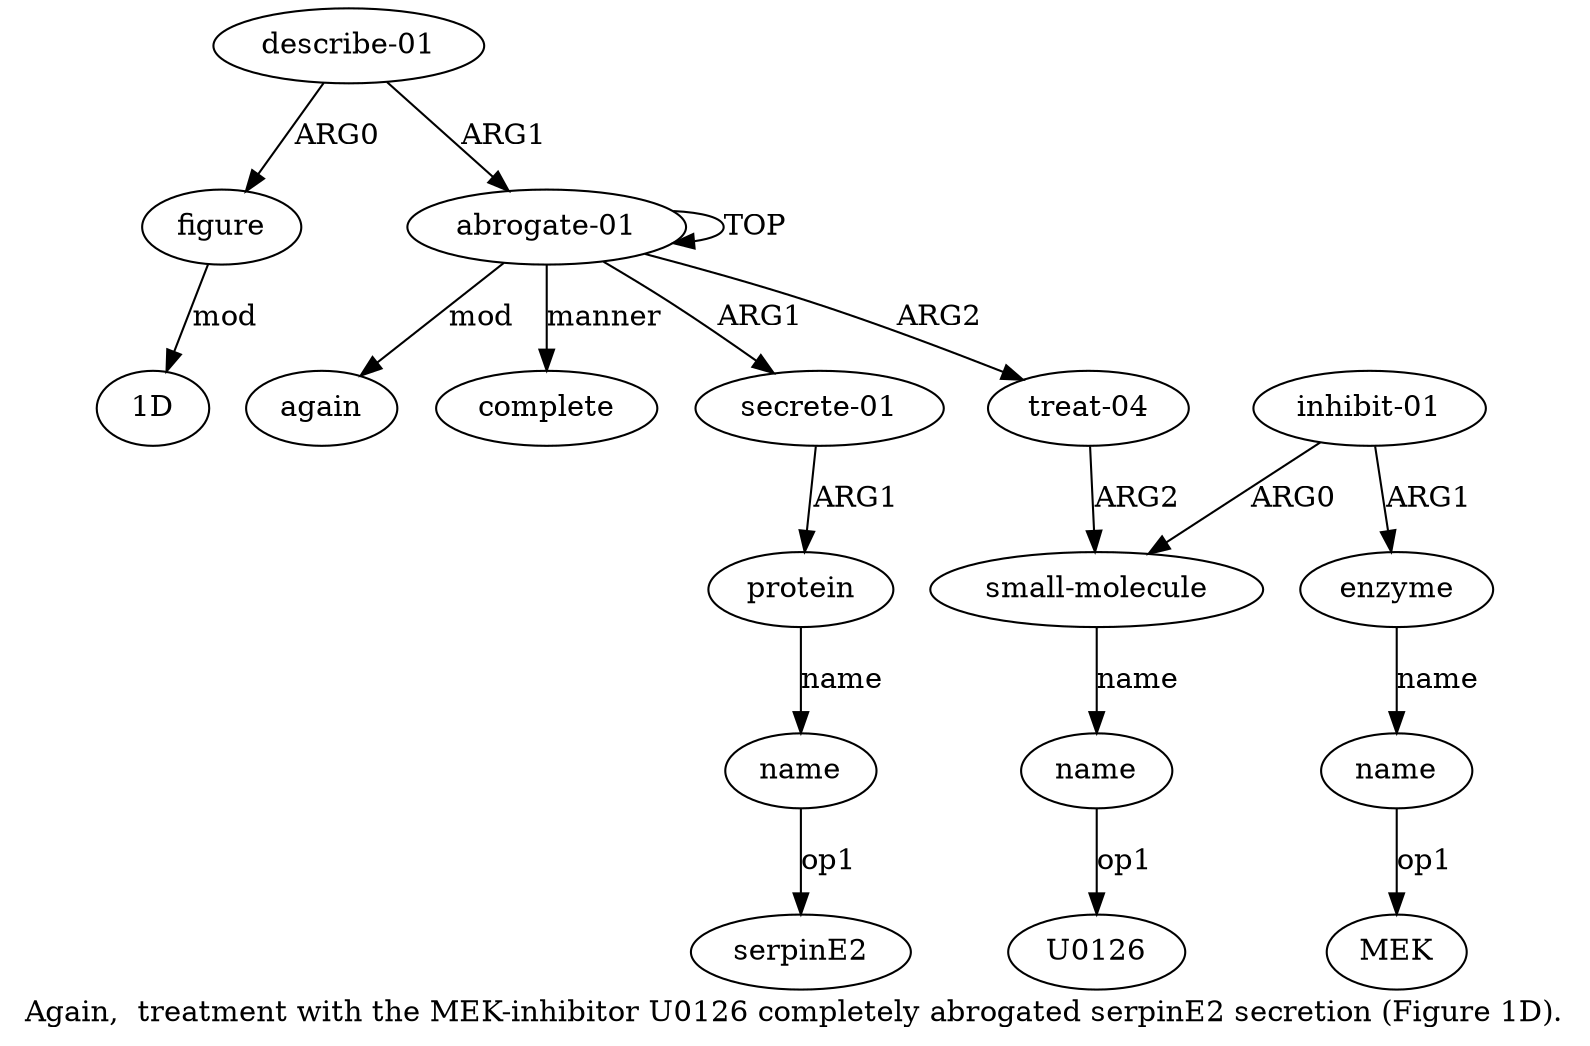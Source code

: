 digraph  {
	graph [label="Again,  treatment with the MEK-inhibitor U0126 completely abrogated serpinE2 secretion (Figure 1D)."];
	node [label="\N"];
	a11	 [color=black,
		gold_ind=11,
		gold_label="describe-01",
		label="describe-01",
		test_ind=11,
		test_label="describe-01"];
	a12	 [color=black,
		gold_ind=12,
		gold_label=figure,
		label=figure,
		test_ind=12,
		test_label=figure];
	a11 -> a12 [key=0,
	color=black,
	gold_label=ARG0,
	label=ARG0,
	test_label=ARG0];
a0 [color=black,
	gold_ind=0,
	gold_label="abrogate-01",
	label="abrogate-01",
	test_ind=0,
	test_label="abrogate-01"];
a11 -> a0 [key=0,
color=black,
gold_label=ARG1,
label=ARG1,
test_label=ARG1];
a10 [color=black,
gold_ind=10,
gold_label=again,
label=again,
test_ind=10,
test_label=again];
a13 [color=black,
gold_ind=13,
gold_label=complete,
label=complete,
test_ind=13,
test_label=complete];
"a12 1D" [color=black,
gold_ind=-1,
gold_label="1D",
label="1D",
test_ind=-1,
test_label="1D"];
a12 -> "a12 1D" [key=0,
color=black,
gold_label=mod,
label=mod,
test_label=mod];
"a3 serpinE2" [color=black,
gold_ind=-1,
gold_label=serpinE2,
label=serpinE2,
test_ind=-1,
test_label=serpinE2];
a1 [color=black,
gold_ind=1,
gold_label="secrete-01",
label="secrete-01",
test_ind=1,
test_label="secrete-01"];
a2 [color=black,
gold_ind=2,
gold_label=protein,
label=protein,
test_ind=2,
test_label=protein];
a1 -> a2 [key=0,
color=black,
gold_label=ARG1,
label=ARG1,
test_label=ARG1];
a0 -> a10 [key=0,
color=black,
gold_label=mod,
label=mod,
test_label=mod];
a0 -> a13 [key=0,
color=black,
gold_label=manner,
label=manner,
test_label=manner];
a0 -> a1 [key=0,
color=black,
gold_label=ARG1,
label=ARG1,
test_label=ARG1];
a0 -> a0 [key=0,
color=black,
gold_label=TOP,
label=TOP,
test_label=TOP];
a4 [color=black,
gold_ind=4,
gold_label="treat-04",
label="treat-04",
test_ind=4,
test_label="treat-04"];
a0 -> a4 [key=0,
color=black,
gold_label=ARG2,
label=ARG2,
test_label=ARG2];
a3 [color=black,
gold_ind=3,
gold_label=name,
label=name,
test_ind=3,
test_label=name];
a3 -> "a3 serpinE2" [key=0,
color=black,
gold_label=op1,
label=op1,
test_label=op1];
a2 -> a3 [key=0,
color=black,
gold_label=name,
label=name,
test_label=name];
a5 [color=black,
gold_ind=5,
gold_label="small-molecule",
label="small-molecule",
test_ind=5,
test_label="small-molecule"];
a6 [color=black,
gold_ind=6,
gold_label=name,
label=name,
test_ind=6,
test_label=name];
a5 -> a6 [key=0,
color=black,
gold_label=name,
label=name,
test_label=name];
a4 -> a5 [key=0,
color=black,
gold_label=ARG2,
label=ARG2,
test_label=ARG2];
a7 [color=black,
gold_ind=7,
gold_label="inhibit-01",
label="inhibit-01",
test_ind=7,
test_label="inhibit-01"];
a7 -> a5 [key=0,
color=black,
gold_label=ARG0,
label=ARG0,
test_label=ARG0];
a8 [color=black,
gold_ind=8,
gold_label=enzyme,
label=enzyme,
test_ind=8,
test_label=enzyme];
a7 -> a8 [key=0,
color=black,
gold_label=ARG1,
label=ARG1,
test_label=ARG1];
"a6 U0126" [color=black,
gold_ind=-1,
gold_label=U0126,
label=U0126,
test_ind=-1,
test_label=U0126];
a6 -> "a6 U0126" [key=0,
color=black,
gold_label=op1,
label=op1,
test_label=op1];
a9 [color=black,
gold_ind=9,
gold_label=name,
label=name,
test_ind=9,
test_label=name];
"a9 MEK" [color=black,
gold_ind=-1,
gold_label=MEK,
label=MEK,
test_ind=-1,
test_label=MEK];
a9 -> "a9 MEK" [key=0,
color=black,
gold_label=op1,
label=op1,
test_label=op1];
a8 -> a9 [key=0,
color=black,
gold_label=name,
label=name,
test_label=name];
}

